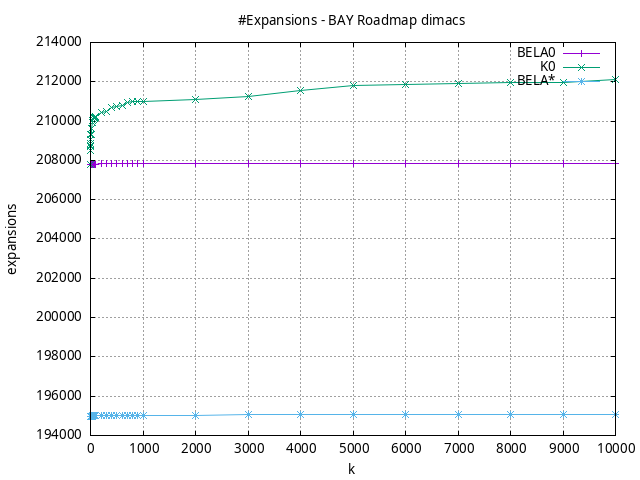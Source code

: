 #!/usr/bin/gnuplot
# -*- coding: utf-8 -*-
#
# results/roadmap/dimacs/BAY/USA-road-d.BAY.mixed.expansions.gnuplot
#
# Started on 01/09/2024 14:41:28
# Author: Carlos Linares López
set grid
set xlabel "k"
set ylabel "expansions"

set title "#Expansions - BAY Roadmap dimacs"

set terminal png enhanced font "Ariel,10"
set output 'USA-road-d.BAY.mixed.expansions.png'

plot "-" title "BELA0"      with linesp, "-" title "K0"      with linesp, "-" title "BELA*"      with linesp

	1 207781.0
	2 207782.98
	3 207785.32
	4 207786.66
	5 207788.51
	6 207789.14
	7 207790.3
	8 207791.11
	9 207792.35
	10 207793.05
	20 207797.95
	30 207801.29
	40 207803.82
	50 207805.89
	60 207807.4
	70 207808.63
	80 207809.9
	90 207811.11
	100 207812.2
	200 207818.88
	300 207823.0
	400 207826.19
	500 207828.68
	600 207830.77
	700 207832.74
	800 207834.21
	900 207835.66
	1000 207836.98
	2000 207845.42
	3000 207850.52
	4000 207854.53
	5000 207857.5
	6000 207859.94
	7000 207861.98
	8000 207863.69
	9000 207865.15
	10000 207866.65
end
	1 207783.98
	2 208485.72
	3 208714.89
	4 208770.37
	5 208867.3
	6 208875.58
	7 209044.46
	8 209045.37
	9 209301.97
	10 209333.15
	20 209622.66
	30 209944.24
	40 210032.82
	50 210082.36
	60 210101.2
	70 210130.11
	80 210190.95
	90 210206.79
	100 210249.78
	200 210446.46
	300 210507.41
	400 210679.75
	500 210764.1
	600 210813.08
	700 210927.45
	800 210973.03
	900 210996.12
	1000 211009.59
	2000 211114.99
	3000 211230.59
	4000 211565.58
	5000 211787.27
	6000 211845.2
	7000 211935.12
	8000 211947.79
	9000 211987.02
	10000 212104.4
end
	1 194967.9
	2 194970.12
	3 194972.38
	4 194973.51
	5 194975.37
	6 194976.08
	7 194977.45
	8 194978.15
	9 194979.62
	10 194980.22
	20 194985.47
	30 194989.58
	40 194992.62
	50 194994.91
	60 194996.76
	70 194998.06
	80 194999.54
	90 195000.82
	100 195001.82
	200 195009.05
	300 195013.59
	400 195017.19
	500 195019.96
	600 195022.46
	700 195024.17
	800 195025.85
	900 195027.6
	1000 195028.84
	2000 195037.7
	3000 195043.42
	4000 195047.57
	5000 195050.65
	6000 195053.19
	7000 195055.48
	8000 195057.55
	9000 195059.24
	10000 195060.48
end
